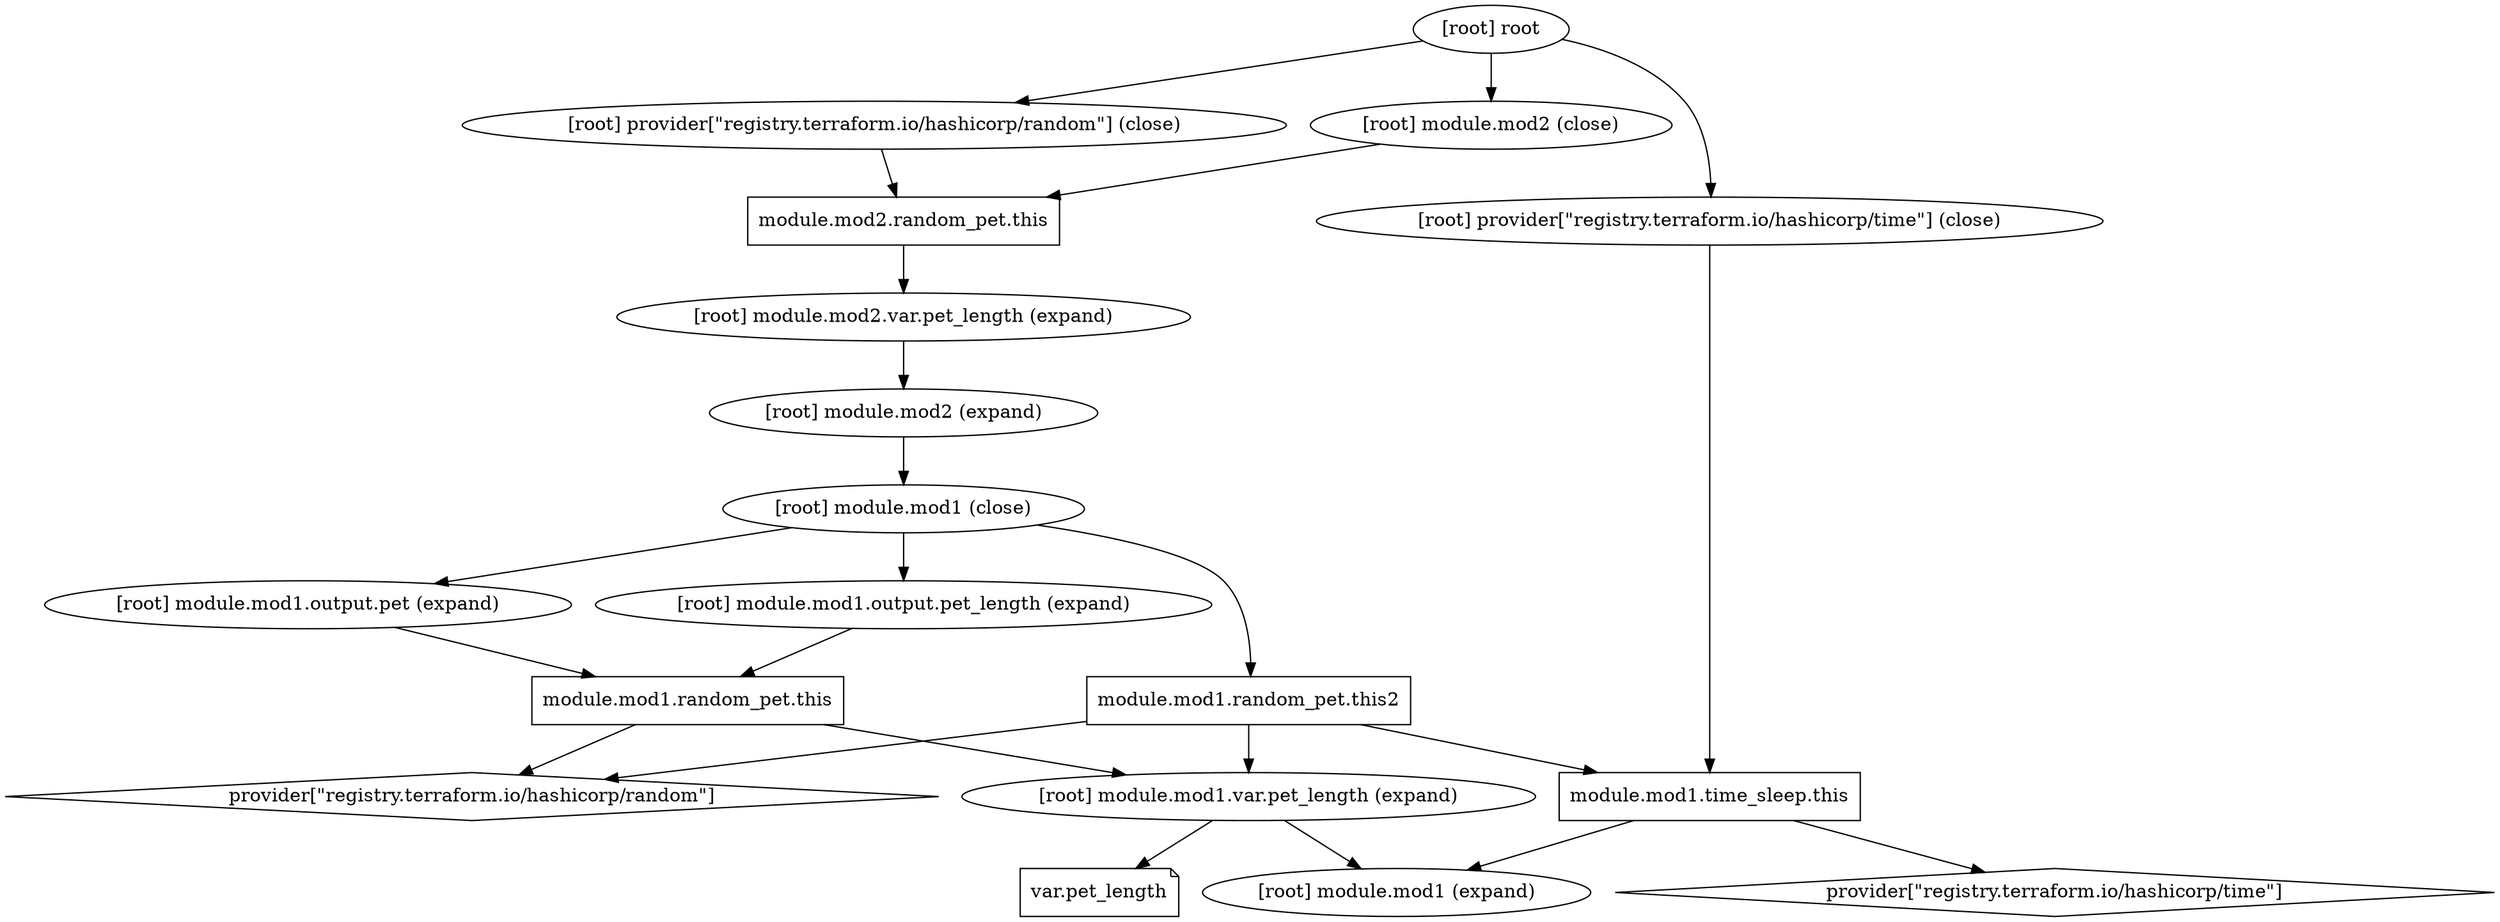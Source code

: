 digraph {
	compound = "true"
	newrank = "true"
	subgraph "root" {
		"[root] module.mod1.random_pet.this (expand)" [label = "module.mod1.random_pet.this", shape = "box"]
		"[root] module.mod1.random_pet.this2 (expand)" [label = "module.mod1.random_pet.this2", shape = "box"]
		"[root] module.mod1.time_sleep.this (expand)" [label = "module.mod1.time_sleep.this", shape = "box"]
		"[root] module.mod2.random_pet.this (expand)" [label = "module.mod2.random_pet.this", shape = "box"]
		"[root] provider[\"registry.terraform.io/hashicorp/random\"]" [label = "provider[\"registry.terraform.io/hashicorp/random\"]", shape = "diamond"]
		"[root] provider[\"registry.terraform.io/hashicorp/time\"]" [label = "provider[\"registry.terraform.io/hashicorp/time\"]", shape = "diamond"]
		"[root] var.pet_length" [label = "var.pet_length", shape = "note"]
		"[root] module.mod1 (close)" -> "[root] module.mod1.output.pet (expand)"
		"[root] module.mod1 (close)" -> "[root] module.mod1.output.pet_length (expand)"
		"[root] module.mod1 (close)" -> "[root] module.mod1.random_pet.this2 (expand)"
		"[root] module.mod1.output.pet (expand)" -> "[root] module.mod1.random_pet.this (expand)"
		"[root] module.mod1.output.pet_length (expand)" -> "[root] module.mod1.random_pet.this (expand)"
		"[root] module.mod1.random_pet.this (expand)" -> "[root] module.mod1.var.pet_length (expand)"
		"[root] module.mod1.random_pet.this (expand)" -> "[root] provider[\"registry.terraform.io/hashicorp/random\"]"
		"[root] module.mod1.random_pet.this2 (expand)" -> "[root] module.mod1.time_sleep.this (expand)"
		"[root] module.mod1.random_pet.this2 (expand)" -> "[root] module.mod1.var.pet_length (expand)"
		"[root] module.mod1.random_pet.this2 (expand)" -> "[root] provider[\"registry.terraform.io/hashicorp/random\"]"
		"[root] module.mod1.time_sleep.this (expand)" -> "[root] module.mod1 (expand)"
		"[root] module.mod1.time_sleep.this (expand)" -> "[root] provider[\"registry.terraform.io/hashicorp/time\"]"
		"[root] module.mod1.var.pet_length (expand)" -> "[root] module.mod1 (expand)"
		"[root] module.mod1.var.pet_length (expand)" -> "[root] var.pet_length"
		"[root] module.mod2 (close)" -> "[root] module.mod2.random_pet.this (expand)"
		"[root] module.mod2 (expand)" -> "[root] module.mod1 (close)"
		"[root] module.mod2.random_pet.this (expand)" -> "[root] module.mod2.var.pet_length (expand)"
		"[root] module.mod2.var.pet_length (expand)" -> "[root] module.mod2 (expand)"
		"[root] provider[\"registry.terraform.io/hashicorp/random\"] (close)" -> "[root] module.mod2.random_pet.this (expand)"
		"[root] provider[\"registry.terraform.io/hashicorp/time\"] (close)" -> "[root] module.mod1.time_sleep.this (expand)"
		"[root] root" -> "[root] module.mod2 (close)"
		"[root] root" -> "[root] provider[\"registry.terraform.io/hashicorp/random\"] (close)"
		"[root] root" -> "[root] provider[\"registry.terraform.io/hashicorp/time\"] (close)"
	}
}
